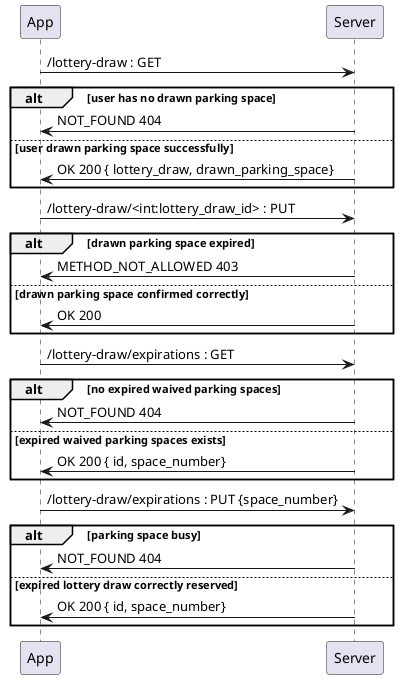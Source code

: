 @startuml

App -> Server : /lottery-draw : GET

alt user has no drawn parking space
	Server -> App: NOT_FOUND 404
else user drawn parking space successfully
    Server -> App: OK 200 { lottery_draw, drawn_parking_space}
end

App -> Server : /lottery-draw/<int:lottery_draw_id> : PUT

alt drawn parking space expired
	Server -> App: METHOD_NOT_ALLOWED 403
else drawn parking space confirmed correctly
    Server -> App: OK 200
end

App -> Server : /lottery-draw/expirations : GET

alt no expired waived parking spaces
	Server -> App: NOT_FOUND 404
else expired waived parking spaces exists
    Server -> App: OK 200 { id, space_number}
end

App -> Server : /lottery-draw/expirations : PUT {space_number}

alt parking space busy
	Server -> App: NOT_FOUND 404
else expired lottery draw correctly reserved
    Server -> App: OK 200 { id, space_number}
end

@enduml